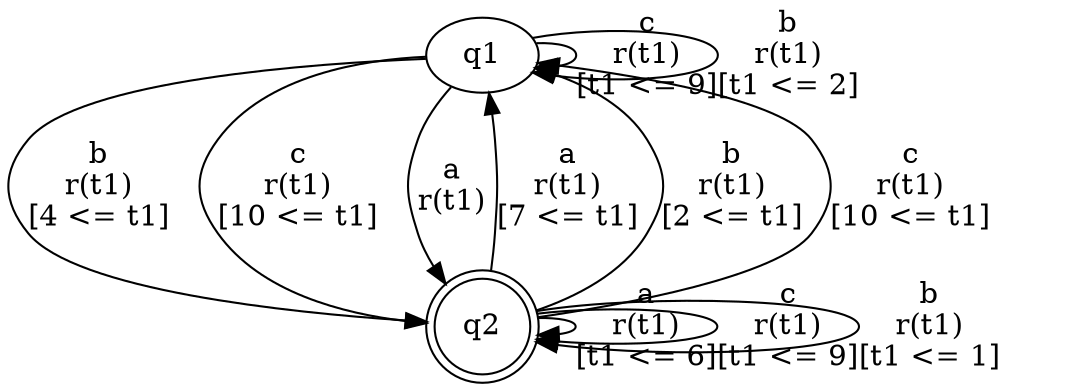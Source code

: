 digraph L {
	qq1[label=q1]
	qq2[label=q2 shape=doublecircle]
	qq1 -> qq1[label="c\nr(t1)\n[t1 <= 9]"]
	qq1 -> qq2[label="b\nr(t1)\n[4 <= t1]"]
	qq2 -> qq2[label="a\nr(t1)\n[t1 <= 6]"]
	qq2 -> qq2[label="c\nr(t1)\n[t1 <= 9]"]
	qq2 -> qq1[label="a\nr(t1)\n[7 <= t1]"]
	qq2 -> qq1[label="b\nr(t1)\n[2 <= t1]"]
	qq2 -> qq2[label="b\nr(t1)\n[t1 <= 1]"]
	qq2 -> qq1[label="c\nr(t1)\n[10 <= t1]"]
	qq1 -> qq1[label="b\nr(t1)\n[t1 <= 2]"]
	qq1 -> qq2[label="c\nr(t1)\n[10 <= t1]"]
	qq1 -> qq2[label="a\nr(t1)\n"]
}
